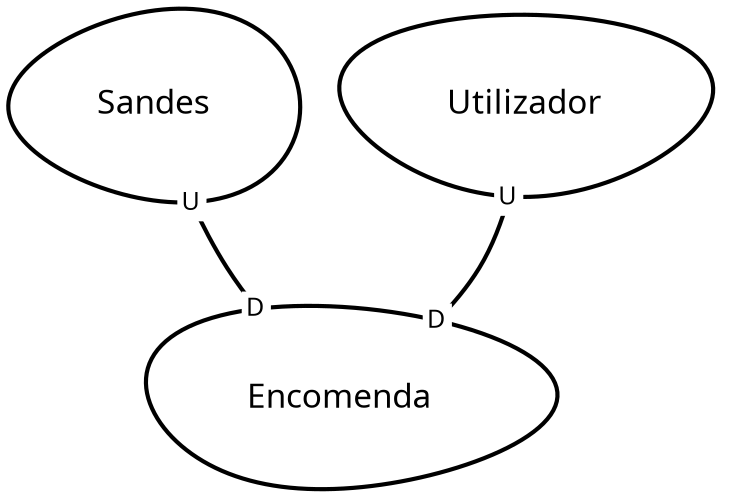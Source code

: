 digraph "ContextMapGraph" {
graph ["imagepath"="C:\Users\titi1\AppData\Local\Temp\GraphvizJava"]
"Encomenda" ["margin"="0.3","orientation"="159","shape"="egg","fontsize"="16","style"="bold","label"="Encomenda\n","fontname"="sans-serif"]
"Sandes" ["margin"="0.3","orientation"="91","shape"="egg","fontsize"="16","style"="bold","label"="Sandes\n","fontname"="sans-serif"]
"Utilizador" ["margin"="0.3","orientation"="178","shape"="egg","fontsize"="16","style"="bold","label"="Utilizador\n","fontname"="sans-serif"]
"Sandes" -> "Encomenda" ["headlabel"=<<table cellspacing="0" cellborder="0" border="0">
<tr><td bgcolor="white">D</td></tr>
</table>>,"labeldistance"="0","fontsize"="12","taillabel"=<<table cellspacing="0" cellborder="0" border="0">
<tr><td bgcolor="white">U</td></tr>
</table>>,"style"="bold","label"="                                        ","dir"="none","fontname"="sans-serif"]
"Utilizador" -> "Encomenda" ["headlabel"=<<table cellspacing="0" cellborder="0" border="0">
<tr><td bgcolor="white">D</td></tr>
</table>>,"labeldistance"="0","fontsize"="12","taillabel"=<<table cellspacing="0" cellborder="0" border="0">
<tr><td bgcolor="white">U</td></tr>
</table>>,"style"="bold","label"="                                        ","dir"="none","fontname"="sans-serif"]
}